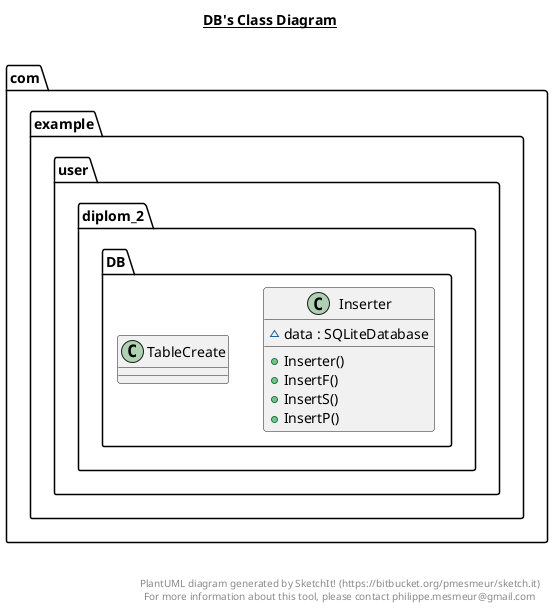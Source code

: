 @startuml

title __DB's Class Diagram__\n

  package com.example.user.diplom_2 {
    package com.example.user.diplom_2.DB {
      class Inserter {
          ~ data : SQLiteDatabase
          + Inserter()
          + InsertF()
          + InsertS()
          + InsertP()
      }
    }
  }
  

  package com.example.user.diplom_2 {
    package com.example.user.diplom_2.DB {
      class TableCreate {
      }
    }
  }
  



right footer


PlantUML diagram generated by SketchIt! (https://bitbucket.org/pmesmeur/sketch.it)
For more information about this tool, please contact philippe.mesmeur@gmail.com
endfooter

@enduml
